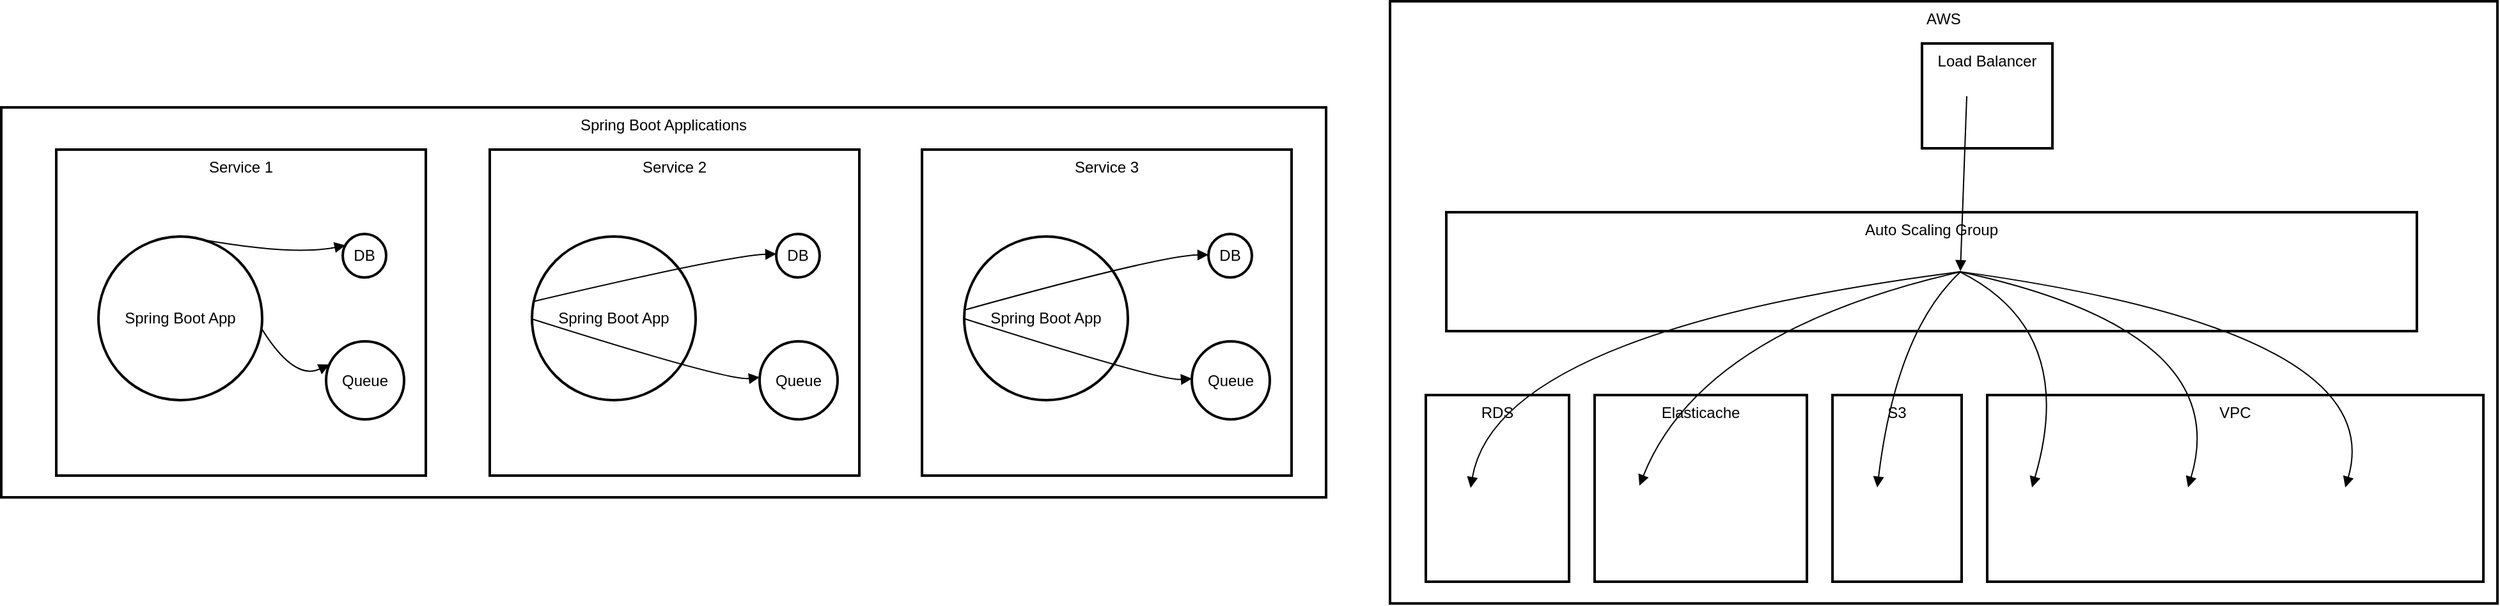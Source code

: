 <mxfile version="24.6.2" type="github">
  <diagram name="Page-1" id="YHXF0JJmmwVw8pPrq9Ch">
    <mxGraphModel>
      <root>
        <mxCell id="0" />
        <mxCell id="1" parent="0" />
        <mxCell id="2" value="Spring Boot Applications" style="whiteSpace=wrap;strokeWidth=2;verticalAlign=top;" vertex="1" parent="1">
          <mxGeometry y="83" width="1036" height="305" as="geometry" />
        </mxCell>
        <mxCell id="3" value="Service 1" style="whiteSpace=wrap;strokeWidth=2;verticalAlign=top;" vertex="1" parent="2">
          <mxGeometry x="43" y="33" width="289" height="255" as="geometry" />
        </mxCell>
        <mxCell id="4" value="DB" style="ellipse;aspect=fixed;strokeWidth=2;whiteSpace=wrap;" vertex="1" parent="3">
          <mxGeometry x="224" y="66" width="34" height="34" as="geometry" />
        </mxCell>
        <mxCell id="5" value="Spring Boot App" style="ellipse;aspect=fixed;strokeWidth=2;whiteSpace=wrap;" vertex="1" parent="3">
          <mxGeometry x="33" y="68" width="128" height="128" as="geometry" />
        </mxCell>
        <mxCell id="6" value="Queue" style="ellipse;aspect=fixed;strokeWidth=2;whiteSpace=wrap;" vertex="1" parent="3">
          <mxGeometry x="211" y="150" width="61" height="61" as="geometry" />
        </mxCell>
        <mxCell id="7" value="" style="curved=1;startArrow=none;endArrow=block;exitX=0.66;exitY=-0.03;entryX=-1.26;entryY=-0.46;" edge="1" parent="3" source="5" target="4">
          <mxGeometry relative="1" as="geometry">
            <Array as="points">
              <mxPoint x="186" y="83" />
            </Array>
          </mxGeometry>
        </mxCell>
        <mxCell id="8" value="" style="curved=1;startArrow=none;endArrow=block;exitX=0.66;exitY=0.52;entryX=-0.71;entryY=-0.04;" edge="1" parent="3" source="5" target="6">
          <mxGeometry relative="1" as="geometry">
            <Array as="points">
              <mxPoint x="186" y="181" />
            </Array>
          </mxGeometry>
        </mxCell>
        <mxCell id="9" value="Service 2" style="whiteSpace=wrap;strokeWidth=2;verticalAlign=top;" vertex="1" parent="2">
          <mxGeometry x="382" y="33" width="289" height="255" as="geometry" />
        </mxCell>
        <mxCell id="10" value="DB" style="ellipse;aspect=fixed;strokeWidth=2;whiteSpace=wrap;" vertex="1" parent="9">
          <mxGeometry x="224" y="66" width="34" height="34" as="geometry" />
        </mxCell>
        <mxCell id="11" value="Spring Boot App" style="ellipse;aspect=fixed;strokeWidth=2;whiteSpace=wrap;" vertex="1" parent="9">
          <mxGeometry x="33" y="68" width="128" height="128" as="geometry" />
        </mxCell>
        <mxCell id="12" value="Queue" style="ellipse;aspect=fixed;strokeWidth=2;whiteSpace=wrap;" vertex="1" parent="9">
          <mxGeometry x="211" y="150" width="61" height="61" as="geometry" />
        </mxCell>
        <mxCell id="13" value="" style="curved=1;startArrow=none;endArrow=block;exitX=-1.99;exitY=-0.03;entryX=-11.23;entryY=-0.46;" edge="1" parent="9" source="11" target="10">
          <mxGeometry relative="1" as="geometry">
            <Array as="points">
              <mxPoint x="186" y="83" />
            </Array>
          </mxGeometry>
        </mxCell>
        <mxCell id="14" value="" style="curved=1;startArrow=none;endArrow=block;exitX=-1.99;exitY=0.52;entryX=-6.27;entryY=-0.04;" edge="1" parent="9" source="11" target="12">
          <mxGeometry relative="1" as="geometry">
            <Array as="points">
              <mxPoint x="186" y="181" />
            </Array>
          </mxGeometry>
        </mxCell>
        <mxCell id="15" value="Service 3" style="whiteSpace=wrap;strokeWidth=2;verticalAlign=top;" vertex="1" parent="2">
          <mxGeometry x="720" y="33" width="289" height="255" as="geometry" />
        </mxCell>
        <mxCell id="16" value="DB" style="ellipse;aspect=fixed;strokeWidth=2;whiteSpace=wrap;" vertex="1" parent="15">
          <mxGeometry x="224" y="66" width="34" height="34" as="geometry" />
        </mxCell>
        <mxCell id="17" value="Spring Boot App" style="ellipse;aspect=fixed;strokeWidth=2;whiteSpace=wrap;" vertex="1" parent="15">
          <mxGeometry x="33" y="68" width="128" height="128" as="geometry" />
        </mxCell>
        <mxCell id="18" value="Queue" style="ellipse;aspect=fixed;strokeWidth=2;whiteSpace=wrap;" vertex="1" parent="15">
          <mxGeometry x="211" y="150" width="61" height="61" as="geometry" />
        </mxCell>
        <mxCell id="19" value="" style="curved=1;startArrow=none;endArrow=block;exitX=-4.63;exitY=-0.03;entryX=-21.17;entryY=-0.46;" edge="1" parent="15" source="17" target="16">
          <mxGeometry relative="1" as="geometry">
            <Array as="points">
              <mxPoint x="186" y="83" />
            </Array>
          </mxGeometry>
        </mxCell>
        <mxCell id="20" value="" style="curved=1;startArrow=none;endArrow=block;exitX=-4.63;exitY=0.52;entryX=-11.81;entryY=-0.04;" edge="1" parent="15" source="17" target="18">
          <mxGeometry relative="1" as="geometry">
            <Array as="points">
              <mxPoint x="186" y="181" />
            </Array>
          </mxGeometry>
        </mxCell>
        <mxCell id="21" value="AWS" style="whiteSpace=wrap;strokeWidth=2;verticalAlign=top;" vertex="1" parent="1">
          <mxGeometry x="1086" width="866" height="471" as="geometry" />
        </mxCell>
        <mxCell id="22" value="LB" style="ellipse;aspect=fixed;strokeWidth=2;whiteSpace=wrap;" vertex="1" parent="21">
          <mxGeometry x="451" y="58" width="32" height="32" as="geometry" />
        </mxCell>
        <mxCell id="23" value="Load Balancer" style="whiteSpace=wrap;strokeWidth=2;verticalAlign=top;" vertex="1" parent="21">
          <mxGeometry x="416" y="33" width="102" height="82" as="geometry" />
        </mxCell>
        <mxCell id="24" value="ASG" style="ellipse;aspect=fixed;strokeWidth=2;whiteSpace=wrap;" vertex="1" parent="21">
          <mxGeometry x="446" y="190" width="43" height="43" as="geometry" />
        </mxCell>
        <mxCell id="25" value="RDS" style="ellipse;aspect=fixed;strokeWidth=2;whiteSpace=wrap;" vertex="1" parent="21">
          <mxGeometry x="63" y="360" width="42" height="42" as="geometry" />
        </mxCell>
        <mxCell id="26" value="Elasticache" style="ellipse;aspect=fixed;strokeWidth=2;whiteSpace=wrap;" vertex="1" parent="21">
          <mxGeometry x="195" y="333" width="96" height="96" as="geometry" />
        </mxCell>
        <mxCell id="27" value="S3" style="ellipse;aspect=fixed;strokeWidth=2;whiteSpace=wrap;" vertex="1" parent="21">
          <mxGeometry x="381" y="365" width="31" height="31" as="geometry" />
        </mxCell>
        <mxCell id="28" value="Subnet1" style="ellipse;aspect=fixed;strokeWidth=2;whiteSpace=wrap;" vertex="1" parent="21">
          <mxGeometry x="502" y="345" width="73" height="73" as="geometry" />
        </mxCell>
        <mxCell id="29" value="Subnet2" style="ellipse;aspect=fixed;strokeWidth=2;whiteSpace=wrap;" vertex="1" parent="21">
          <mxGeometry x="624" y="345" width="73" height="73" as="geometry" />
        </mxCell>
        <mxCell id="30" value="Subnet3" style="ellipse;aspect=fixed;strokeWidth=2;whiteSpace=wrap;" vertex="1" parent="21">
          <mxGeometry x="747" y="345" width="73" height="73" as="geometry" />
        </mxCell>
        <mxCell id="31" value="Auto Scaling Group" style="whiteSpace=wrap;strokeWidth=2;verticalAlign=top;" vertex="1" parent="21">
          <mxGeometry x="44" y="165" width="759" height="93" as="geometry" />
        </mxCell>
        <mxCell id="32" value="RDS" style="whiteSpace=wrap;strokeWidth=2;verticalAlign=top;" vertex="1" parent="21">
          <mxGeometry x="28" y="308" width="112" height="146" as="geometry" />
        </mxCell>
        <mxCell id="33" value="Elasticache" style="whiteSpace=wrap;strokeWidth=2;verticalAlign=top;" vertex="1" parent="21">
          <mxGeometry x="160" y="308" width="166" height="146" as="geometry" />
        </mxCell>
        <mxCell id="34" value="S3" style="whiteSpace=wrap;strokeWidth=2;verticalAlign=top;" vertex="1" parent="21">
          <mxGeometry x="346" y="308" width="101" height="146" as="geometry" />
        </mxCell>
        <mxCell id="35" value="VPC" style="whiteSpace=wrap;strokeWidth=2;verticalAlign=top;" vertex="1" parent="21">
          <mxGeometry x="467" y="308" width="388" height="146" as="geometry" />
        </mxCell>
        <mxCell id="36" value="" style="curved=1;startArrow=none;endArrow=block;exitX=-33.44;exitY=1;entryX=-24.77;entryY=0;" edge="1" parent="21" source="22" target="24">
          <mxGeometry relative="1" as="geometry">
            <Array as="points" />
          </mxGeometry>
        </mxCell>
        <mxCell id="37" value="" style="curved=1;startArrow=none;endArrow=block;exitX=-25.27;exitY=0.56;entryX=-25.36;entryY=0;" edge="1" parent="21" source="24" target="25">
          <mxGeometry relative="1" as="geometry">
            <Array as="points">
              <mxPoint x="84" y="258" />
            </Array>
          </mxGeometry>
        </mxCell>
        <mxCell id="38" value="" style="curved=1;startArrow=none;endArrow=block;exitX=-25.27;exitY=0.61;entryX=-10.82;entryY=0;" edge="1" parent="21" source="24" target="26">
          <mxGeometry relative="1" as="geometry">
            <Array as="points">
              <mxPoint x="243" y="258" />
            </Array>
          </mxGeometry>
        </mxCell>
        <mxCell id="39" value="" style="curved=1;startArrow=none;endArrow=block;exitX=-25.27;exitY=0.83;entryX=-34.54;entryY=0.01;" edge="1" parent="21" source="24" target="27">
          <mxGeometry relative="1" as="geometry">
            <Array as="points">
              <mxPoint x="396" y="258" />
            </Array>
          </mxGeometry>
        </mxCell>
        <mxCell id="40" value="" style="curved=1;startArrow=none;endArrow=block;exitX=-24.27;exitY=0.83;entryX=-14.38;entryY=0;" edge="1" parent="21" source="24" target="28">
          <mxGeometry relative="1" as="geometry">
            <Array as="points">
              <mxPoint x="538" y="258" />
            </Array>
          </mxGeometry>
        </mxCell>
        <mxCell id="41" value="" style="curved=1;startArrow=none;endArrow=block;exitX=-24.27;exitY=0.62;entryX=-14.38;entryY=0;" edge="1" parent="21" source="24" target="29">
          <mxGeometry relative="1" as="geometry">
            <Array as="points">
              <mxPoint x="661" y="258" />
            </Array>
          </mxGeometry>
        </mxCell>
        <mxCell id="42" value="" style="curved=1;startArrow=none;endArrow=block;exitX=-24.27;exitY=0.58;entryX=-14.38;entryY=0;" edge="1" parent="21" source="24" target="30">
          <mxGeometry relative="1" as="geometry">
            <Array as="points">
              <mxPoint x="783" y="258" />
            </Array>
          </mxGeometry>
        </mxCell>
      </root>
    </mxGraphModel>
  </diagram>
</mxfile>
